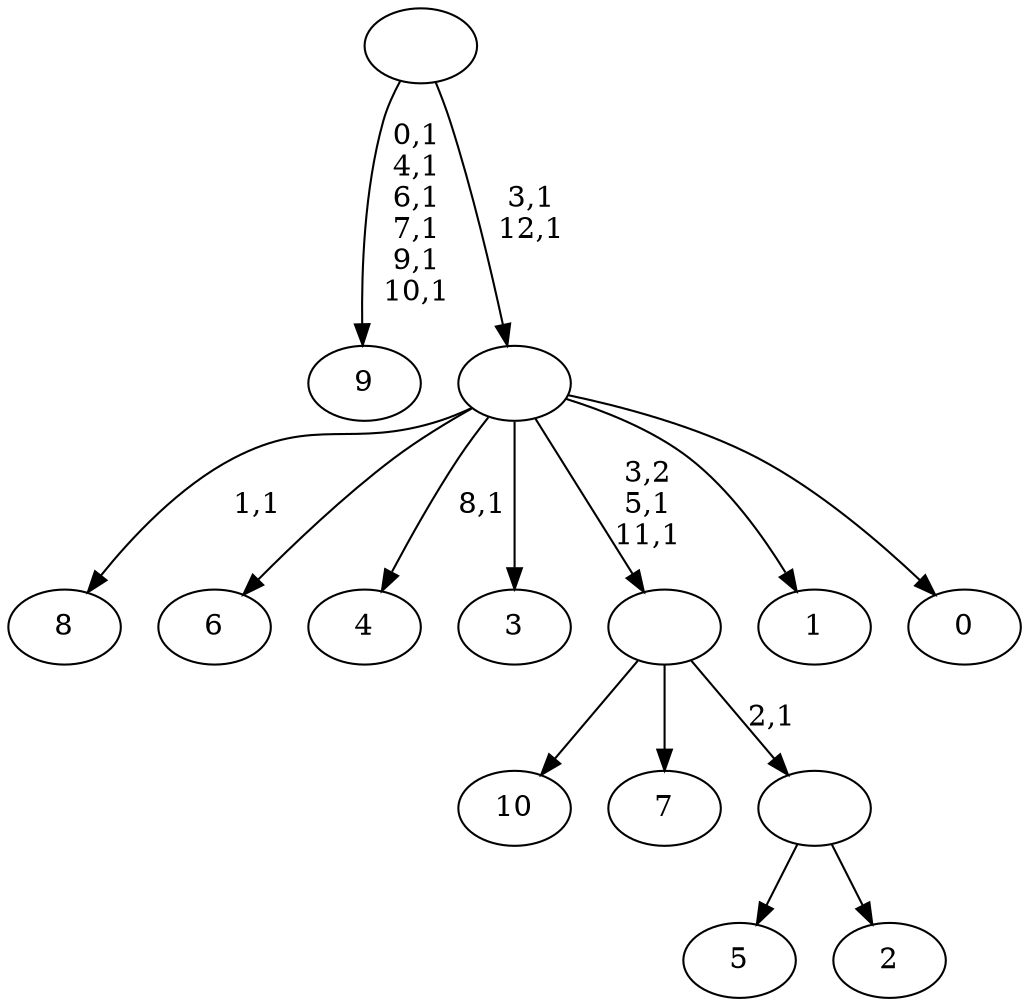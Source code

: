 digraph T {
	24 [label="10"]
	23 [label="9"]
	16 [label="8"]
	14 [label="7"]
	13 [label="6"]
	12 [label="5"]
	11 [label="4"]
	9 [label="3"]
	8 [label="2"]
	7 [label=""]
	6 [label=""]
	4 [label="1"]
	3 [label="0"]
	2 [label=""]
	0 [label=""]
	7 -> 12 [label=""]
	7 -> 8 [label=""]
	6 -> 24 [label=""]
	6 -> 14 [label=""]
	6 -> 7 [label="2,1"]
	2 -> 6 [label="3,2\n5,1\n11,1"]
	2 -> 11 [label="8,1"]
	2 -> 16 [label="1,1"]
	2 -> 13 [label=""]
	2 -> 9 [label=""]
	2 -> 4 [label=""]
	2 -> 3 [label=""]
	0 -> 2 [label="3,1\n12,1"]
	0 -> 23 [label="0,1\n4,1\n6,1\n7,1\n9,1\n10,1"]
}
